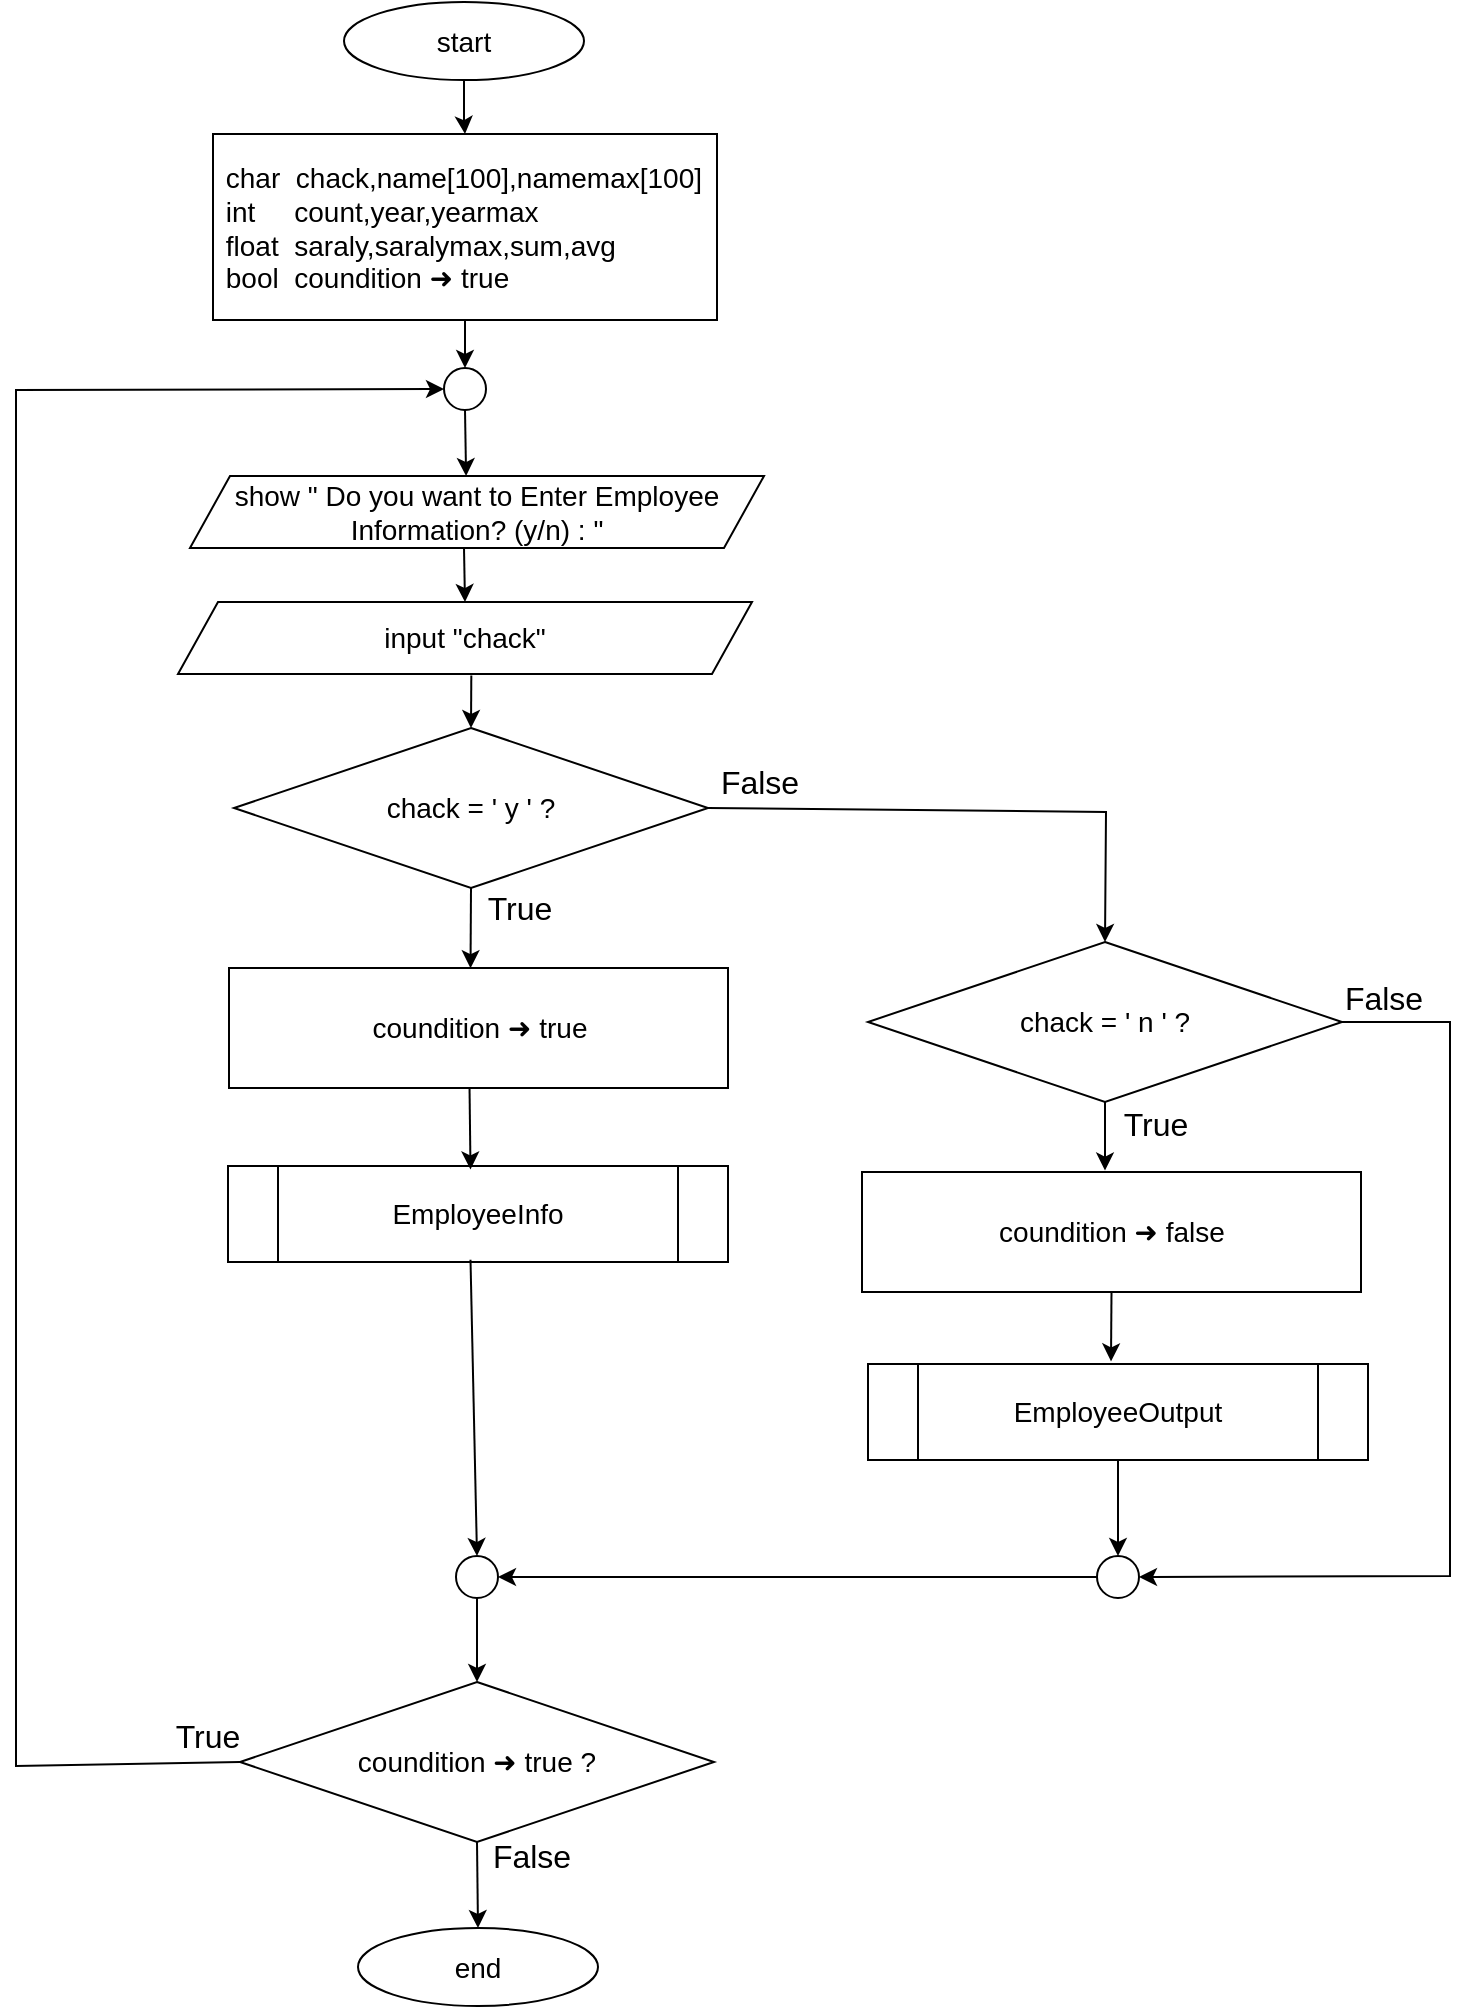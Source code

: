 <mxfile version="20.0.4" type="device" pages="4"><diagram id="g0OZ69ZkVsEsDH766_yy" name="Main"><mxGraphModel dx="1240" dy="694" grid="1" gridSize="3" guides="1" tooltips="1" connect="1" arrows="1" fold="1" page="1" pageScale="1" pageWidth="850" pageHeight="1100" math="0" shadow="0"><root><mxCell id="0"/><mxCell id="1" parent="0"/><mxCell id="MIorY-x5SXoDSQQRliM6-15" value="" style="edgeStyle=orthogonalEdgeStyle;rounded=0;orthogonalLoop=1;jettySize=auto;html=1;fontSize=14;" parent="1" source="dgIFqShaP1Jz9zi34PwF-1" target="dgIFqShaP1Jz9zi34PwF-3" edge="1"><mxGeometry relative="1" as="geometry"/></mxCell><mxCell id="dgIFqShaP1Jz9zi34PwF-1" value="start" style="ellipse;whiteSpace=wrap;html=1;fontSize=14;" parent="1" vertex="1"><mxGeometry x="275" y="36" width="120" height="39" as="geometry"/></mxCell><mxCell id="MIorY-x5SXoDSQQRliM6-19" value="" style="edgeStyle=orthogonalEdgeStyle;rounded=0;orthogonalLoop=1;jettySize=auto;html=1;fontSize=14;" parent="1" source="dgIFqShaP1Jz9zi34PwF-3" target="MIorY-x5SXoDSQQRliM6-10" edge="1"><mxGeometry relative="1" as="geometry"/></mxCell><mxCell id="dgIFqShaP1Jz9zi34PwF-3" value="&lt;span style=&quot;&quot;&gt;&amp;nbsp;char&amp;nbsp; chack,name[100],namemax[100]&lt;/span&gt;&lt;br style=&quot;&quot;&gt;&lt;span style=&quot;&quot;&gt;&amp;nbsp;int&amp;nbsp; &amp;nbsp; &amp;nbsp;count,year,yearmax&lt;/span&gt;&lt;br style=&quot;&quot;&gt;&lt;span style=&quot;&quot;&gt;&amp;nbsp;float&amp;nbsp; saraly,saralymax,sum,avg&lt;/span&gt;&lt;br style=&quot;&quot;&gt;&lt;span style=&quot;&quot;&gt;&amp;nbsp;bool&amp;nbsp; coundition ➜ true&lt;/span&gt;" style="rounded=0;whiteSpace=wrap;html=1;fontSize=14;align=left;" parent="1" vertex="1"><mxGeometry x="209.5" y="102" width="252" height="93" as="geometry"/></mxCell><mxCell id="MIorY-x5SXoDSQQRliM6-1" value="show &quot; Do you want to Enter Employee Information? (y/n) : &quot;" style="shape=parallelogram;perimeter=parallelogramPerimeter;whiteSpace=wrap;html=1;fixedSize=1;fontSize=14;" parent="1" vertex="1"><mxGeometry x="198" y="273" width="287" height="36" as="geometry"/></mxCell><mxCell id="MIorY-x5SXoDSQQRliM6-2" value="input &quot;chack&quot;" style="shape=parallelogram;perimeter=parallelogramPerimeter;whiteSpace=wrap;html=1;fixedSize=1;fontSize=14;" parent="1" vertex="1"><mxGeometry x="192" y="336" width="287" height="36" as="geometry"/></mxCell><mxCell id="MIorY-x5SXoDSQQRliM6-3" value="chack = ' y ' ?" style="rhombus;whiteSpace=wrap;html=1;fontSize=14;" parent="1" vertex="1"><mxGeometry x="220" y="399" width="237" height="80" as="geometry"/></mxCell><mxCell id="MIorY-x5SXoDSQQRliM6-5" value="EmployeeInfo" style="shape=process;whiteSpace=wrap;html=1;backgroundOutline=1;fontSize=14;" parent="1" vertex="1"><mxGeometry x="217" y="618" width="250" height="48" as="geometry"/></mxCell><mxCell id="MIorY-x5SXoDSQQRliM6-6" value="chack = ' n ' ?" style="rhombus;whiteSpace=wrap;html=1;fontSize=14;" parent="1" vertex="1"><mxGeometry x="537" y="506" width="237" height="80" as="geometry"/></mxCell><mxCell id="MIorY-x5SXoDSQQRliM6-7" value="EmployeeOutput" style="shape=process;whiteSpace=wrap;html=1;backgroundOutline=1;fontSize=14;" parent="1" vertex="1"><mxGeometry x="537" y="717" width="250" height="48" as="geometry"/></mxCell><mxCell id="MIorY-x5SXoDSQQRliM6-8" value="&lt;span style=&quot;text-align: left;&quot;&gt;coundition ➜ false&lt;/span&gt;" style="rounded=0;whiteSpace=wrap;html=1;fontSize=14;" parent="1" vertex="1"><mxGeometry x="534" y="621" width="249.5" height="60" as="geometry"/></mxCell><mxCell id="MIorY-x5SXoDSQQRliM6-9" value="&lt;span style=&quot;text-align: left;&quot;&gt;coundition ➜ true ?&lt;/span&gt;" style="rhombus;whiteSpace=wrap;html=1;fontSize=14;" parent="1" vertex="1"><mxGeometry x="223" y="876" width="237" height="80" as="geometry"/></mxCell><mxCell id="MIorY-x5SXoDSQQRliM6-10" value="" style="ellipse;whiteSpace=wrap;html=1;aspect=fixed;fontSize=14;" parent="1" vertex="1"><mxGeometry x="325" y="219" width="21" height="21" as="geometry"/></mxCell><mxCell id="MIorY-x5SXoDSQQRliM6-11" value="" style="ellipse;whiteSpace=wrap;html=1;aspect=fixed;fontSize=14;" parent="1" vertex="1"><mxGeometry x="331" y="813" width="21" height="21" as="geometry"/></mxCell><mxCell id="MIorY-x5SXoDSQQRliM6-12" value="end" style="ellipse;whiteSpace=wrap;html=1;fontSize=14;" parent="1" vertex="1"><mxGeometry x="282" y="999" width="120" height="39" as="geometry"/></mxCell><mxCell id="MIorY-x5SXoDSQQRliM6-22" value="" style="endArrow=classic;html=1;rounded=0;fontSize=14;exitX=0.5;exitY=1;exitDx=0;exitDy=0;entryX=0.481;entryY=0;entryDx=0;entryDy=0;entryPerimeter=0;" parent="1" source="MIorY-x5SXoDSQQRliM6-10" target="MIorY-x5SXoDSQQRliM6-1" edge="1"><mxGeometry width="50" height="50" relative="1" as="geometry"><mxPoint x="414" y="230" as="sourcePoint"/><mxPoint x="464" y="180" as="targetPoint"/></mxGeometry></mxCell><mxCell id="MIorY-x5SXoDSQQRliM6-23" value="" style="endArrow=classic;html=1;rounded=0;fontSize=14;entryX=0.5;entryY=0;entryDx=0;entryDy=0;" parent="1" target="MIorY-x5SXoDSQQRliM6-2" edge="1"><mxGeometry width="50" height="50" relative="1" as="geometry"><mxPoint x="335" y="309" as="sourcePoint"/><mxPoint x="464" y="315" as="targetPoint"/></mxGeometry></mxCell><mxCell id="MIorY-x5SXoDSQQRliM6-24" value="" style="endArrow=classic;html=1;rounded=0;fontSize=14;exitX=0.511;exitY=1.022;exitDx=0;exitDy=0;exitPerimeter=0;entryX=0.5;entryY=0;entryDx=0;entryDy=0;" parent="1" source="MIorY-x5SXoDSQQRliM6-2" target="MIorY-x5SXoDSQQRliM6-3" edge="1"><mxGeometry width="50" height="50" relative="1" as="geometry"><mxPoint x="372" y="509" as="sourcePoint"/><mxPoint x="422" y="459" as="targetPoint"/></mxGeometry></mxCell><mxCell id="MIorY-x5SXoDSQQRliM6-27" value="" style="endArrow=classic;html=1;rounded=0;fontSize=14;exitX=1;exitY=0.5;exitDx=0;exitDy=0;entryX=0.5;entryY=0;entryDx=0;entryDy=0;" parent="1" source="MIorY-x5SXoDSQQRliM6-3" target="MIorY-x5SXoDSQQRliM6-6" edge="1"><mxGeometry width="50" height="50" relative="1" as="geometry"><mxPoint x="588" y="482" as="sourcePoint"/><mxPoint x="654" y="504" as="targetPoint"/><Array as="points"><mxPoint x="656" y="441"/></Array></mxGeometry></mxCell><mxCell id="MIorY-x5SXoDSQQRliM6-28" value="" style="endArrow=classic;html=1;rounded=0;fontSize=14;exitX=0.5;exitY=1;exitDx=0;exitDy=0;entryX=0.487;entryY=-0.012;entryDx=0;entryDy=0;entryPerimeter=0;" parent="1" source="MIorY-x5SXoDSQQRliM6-6" target="MIorY-x5SXoDSQQRliM6-8" edge="1"><mxGeometry width="50" height="50" relative="1" as="geometry"><mxPoint x="588" y="632" as="sourcePoint"/><mxPoint x="638" y="582" as="targetPoint"/></mxGeometry></mxCell><mxCell id="MIorY-x5SXoDSQQRliM6-29" value="" style="endArrow=classic;html=1;rounded=0;fontSize=14;exitX=0.5;exitY=1;exitDx=0;exitDy=0;entryX=0.486;entryY=-0.027;entryDx=0;entryDy=0;entryPerimeter=0;" parent="1" source="MIorY-x5SXoDSQQRliM6-8" target="MIorY-x5SXoDSQQRliM6-7" edge="1"><mxGeometry width="50" height="50" relative="1" as="geometry"><mxPoint x="588" y="710" as="sourcePoint"/><mxPoint x="638" y="660" as="targetPoint"/></mxGeometry></mxCell><mxCell id="MIorY-x5SXoDSQQRliM6-31" value="" style="endArrow=classic;html=1;rounded=0;fontSize=14;exitX=0.5;exitY=1;exitDx=0;exitDy=0;entryX=0.5;entryY=0;entryDx=0;entryDy=0;" parent="1" source="MIorY-x5SXoDSQQRliM6-11" target="MIorY-x5SXoDSQQRliM6-9" edge="1"><mxGeometry width="50" height="50" relative="1" as="geometry"><mxPoint x="438" y="863" as="sourcePoint"/><mxPoint x="488" y="813" as="targetPoint"/></mxGeometry></mxCell><mxCell id="MIorY-x5SXoDSQQRliM6-32" value="" style="endArrow=classic;html=1;rounded=0;fontSize=14;exitX=0.5;exitY=1;exitDx=0;exitDy=0;entryX=0.5;entryY=0;entryDx=0;entryDy=0;" parent="1" source="MIorY-x5SXoDSQQRliM6-9" target="MIorY-x5SXoDSQQRliM6-12" edge="1"><mxGeometry width="50" height="50" relative="1" as="geometry"><mxPoint x="438" y="1013" as="sourcePoint"/><mxPoint x="488" y="963" as="targetPoint"/></mxGeometry></mxCell><mxCell id="MIorY-x5SXoDSQQRliM6-33" value="" style="endArrow=classic;html=1;rounded=0;fontSize=14;exitX=0;exitY=0.5;exitDx=0;exitDy=0;entryX=0;entryY=0.5;entryDx=0;entryDy=0;" parent="1" source="MIorY-x5SXoDSQQRliM6-9" target="MIorY-x5SXoDSQQRliM6-10" edge="1"><mxGeometry width="50" height="50" relative="1" as="geometry"><mxPoint x="438" y="821" as="sourcePoint"/><mxPoint x="177" y="450" as="targetPoint"/><Array as="points"><mxPoint x="111" y="918"/><mxPoint x="111" y="230"/></Array></mxGeometry></mxCell><mxCell id="HxZ6wcRzire-77UG-vOL-1" value="&lt;span style=&quot;text-align: left;&quot;&gt;coundition ➜ true&lt;/span&gt;" style="rounded=0;whiteSpace=wrap;html=1;fontSize=14;" parent="1" vertex="1"><mxGeometry x="217.5" y="519" width="249.5" height="60" as="geometry"/></mxCell><mxCell id="HxZ6wcRzire-77UG-vOL-3" value="" style="endArrow=classic;html=1;rounded=0;fontSize=14;exitX=0.5;exitY=1;exitDx=0;exitDy=0;entryX=0.484;entryY=0.002;entryDx=0;entryDy=0;entryPerimeter=0;" parent="1" source="MIorY-x5SXoDSQQRliM6-3" target="HxZ6wcRzire-77UG-vOL-1" edge="1"><mxGeometry width="50" height="50" relative="1" as="geometry"><mxPoint x="285" y="614" as="sourcePoint"/><mxPoint x="335" y="564" as="targetPoint"/></mxGeometry></mxCell><mxCell id="HxZ6wcRzire-77UG-vOL-4" value="" style="endArrow=classic;html=1;rounded=0;fontSize=14;exitX=0.482;exitY=0.993;exitDx=0;exitDy=0;exitPerimeter=0;entryX=0.485;entryY=0.036;entryDx=0;entryDy=0;entryPerimeter=0;" parent="1" source="HxZ6wcRzire-77UG-vOL-1" target="MIorY-x5SXoDSQQRliM6-5" edge="1"><mxGeometry width="50" height="50" relative="1" as="geometry"><mxPoint x="312" y="674" as="sourcePoint"/><mxPoint x="362" y="624" as="targetPoint"/></mxGeometry></mxCell><mxCell id="HxZ6wcRzire-77UG-vOL-5" value="" style="endArrow=classic;html=1;rounded=0;fontSize=14;exitX=0.485;exitY=0.976;exitDx=0;exitDy=0;exitPerimeter=0;entryX=0.5;entryY=0;entryDx=0;entryDy=0;" parent="1" source="MIorY-x5SXoDSQQRliM6-5" target="MIorY-x5SXoDSQQRliM6-11" edge="1"><mxGeometry width="50" height="50" relative="1" as="geometry"><mxPoint x="312" y="749" as="sourcePoint"/><mxPoint x="362" y="699" as="targetPoint"/></mxGeometry></mxCell><mxCell id="42Vak9J8Y2SrEU-0drXV-1" value="True" style="text;html=1;strokeColor=none;fillColor=none;align=center;verticalAlign=middle;whiteSpace=wrap;rounded=0;fontSize=16;" vertex="1" parent="1"><mxGeometry x="333" y="474" width="60" height="30" as="geometry"/></mxCell><mxCell id="42Vak9J8Y2SrEU-0drXV-2" value="True" style="text;html=1;strokeColor=none;fillColor=none;align=center;verticalAlign=middle;whiteSpace=wrap;rounded=0;fontSize=16;" vertex="1" parent="1"><mxGeometry x="177" y="888" width="60" height="30" as="geometry"/></mxCell><mxCell id="42Vak9J8Y2SrEU-0drXV-3" value="True" style="text;html=1;strokeColor=none;fillColor=none;align=center;verticalAlign=middle;whiteSpace=wrap;rounded=0;fontSize=16;" vertex="1" parent="1"><mxGeometry x="651" y="582" width="60" height="30" as="geometry"/></mxCell><mxCell id="42Vak9J8Y2SrEU-0drXV-4" value="" style="ellipse;whiteSpace=wrap;html=1;aspect=fixed;fontSize=14;" vertex="1" parent="1"><mxGeometry x="651.5" y="813" width="21" height="21" as="geometry"/></mxCell><mxCell id="42Vak9J8Y2SrEU-0drXV-5" value="" style="endArrow=classic;html=1;rounded=0;fontSize=16;exitX=1;exitY=0.5;exitDx=0;exitDy=0;entryX=1;entryY=0.5;entryDx=0;entryDy=0;" edge="1" parent="1" source="MIorY-x5SXoDSQQRliM6-6" target="42Vak9J8Y2SrEU-0drXV-4"><mxGeometry width="50" height="50" relative="1" as="geometry"><mxPoint x="249" y="725" as="sourcePoint"/><mxPoint x="299" y="675" as="targetPoint"/><Array as="points"><mxPoint x="828" y="546"/><mxPoint x="828" y="823"/></Array></mxGeometry></mxCell><mxCell id="42Vak9J8Y2SrEU-0drXV-6" value="" style="endArrow=classic;html=1;rounded=0;fontSize=16;exitX=0.5;exitY=1;exitDx=0;exitDy=0;entryX=0.5;entryY=0;entryDx=0;entryDy=0;" edge="1" parent="1" source="MIorY-x5SXoDSQQRliM6-7" target="42Vak9J8Y2SrEU-0drXV-4"><mxGeometry width="50" height="50" relative="1" as="geometry"><mxPoint x="249" y="725" as="sourcePoint"/><mxPoint x="299" y="675" as="targetPoint"/></mxGeometry></mxCell><mxCell id="42Vak9J8Y2SrEU-0drXV-7" value="" style="endArrow=classic;html=1;rounded=0;fontSize=16;exitX=0;exitY=0.5;exitDx=0;exitDy=0;entryX=1;entryY=0.5;entryDx=0;entryDy=0;" edge="1" parent="1" source="42Vak9J8Y2SrEU-0drXV-4" target="MIorY-x5SXoDSQQRliM6-11"><mxGeometry width="50" height="50" relative="1" as="geometry"><mxPoint x="441" y="806" as="sourcePoint"/><mxPoint x="491" y="756" as="targetPoint"/></mxGeometry></mxCell><mxCell id="lqqN_hZIhwnZF6uvNEIh-1" value="False" style="text;html=1;strokeColor=none;fillColor=none;align=center;verticalAlign=middle;whiteSpace=wrap;rounded=0;fontSize=16;" vertex="1" parent="1"><mxGeometry x="453" y="411" width="60" height="30" as="geometry"/></mxCell><mxCell id="lqqN_hZIhwnZF6uvNEIh-2" value="False" style="text;html=1;strokeColor=none;fillColor=none;align=center;verticalAlign=middle;whiteSpace=wrap;rounded=0;fontSize=16;" vertex="1" parent="1"><mxGeometry x="765" y="519" width="60" height="30" as="geometry"/></mxCell><mxCell id="lqqN_hZIhwnZF6uvNEIh-3" value="False" style="text;html=1;strokeColor=none;fillColor=none;align=center;verticalAlign=middle;whiteSpace=wrap;rounded=0;fontSize=16;" vertex="1" parent="1"><mxGeometry x="339" y="948" width="60" height="30" as="geometry"/></mxCell></root></mxGraphModel></diagram><diagram id="3F44iYVLhDMIgxT76AR5" name="EmployeeInfo"><mxGraphModel dx="1240" dy="694" grid="1" gridSize="3" guides="1" tooltips="1" connect="1" arrows="1" fold="1" page="1" pageScale="1" pageWidth="850" pageHeight="1100" math="0" shadow="0"><root><mxCell id="0"/><mxCell id="1" parent="0"/><mxCell id="gJ6qZpqbLIQTOEynk71U-1" value="start&lt;br&gt;EmployeeInfo" style="ellipse;whiteSpace=wrap;html=1;fontSize=14;" parent="1" vertex="1"><mxGeometry x="357.5" y="57" width="150" height="42" as="geometry"/></mxCell><mxCell id="MwlwFPsOWI4r9SppOMyb-1" value="show &quot; Employee Name : &quot;" style="shape=parallelogram;perimeter=parallelogramPerimeter;whiteSpace=wrap;html=1;fixedSize=1;fontSize=14;" parent="1" vertex="1"><mxGeometry x="289" y="240" width="287" height="36" as="geometry"/></mxCell><mxCell id="MwlwFPsOWI4r9SppOMyb-2" value="input &quot; name &quot;" style="shape=parallelogram;perimeter=parallelogramPerimeter;whiteSpace=wrap;html=1;fixedSize=1;fontSize=14;" parent="1" vertex="1"><mxGeometry x="281" y="312" width="287" height="36" as="geometry"/></mxCell><mxCell id="MwlwFPsOWI4r9SppOMyb-3" value="show &quot; Salary (Bath/Month) :&amp;nbsp;&quot;" style="shape=parallelogram;perimeter=parallelogramPerimeter;whiteSpace=wrap;html=1;fixedSize=1;fontSize=14;" parent="1" vertex="1"><mxGeometry x="278" y="390" width="287" height="36" as="geometry"/></mxCell><mxCell id="MwlwFPsOWI4r9SppOMyb-4" value="input &quot; saraly &quot;" style="shape=parallelogram;perimeter=parallelogramPerimeter;whiteSpace=wrap;html=1;fixedSize=1;fontSize=14;" parent="1" vertex="1"><mxGeometry x="282" y="468" width="287" height="36" as="geometry"/></mxCell><mxCell id="MwlwFPsOWI4r9SppOMyb-5" value="show &quot; Duration (Year) :&amp;nbsp; &quot;" style="shape=parallelogram;perimeter=parallelogramPerimeter;whiteSpace=wrap;html=1;fixedSize=1;fontSize=14;" parent="1" vertex="1"><mxGeometry x="275" y="543" width="287" height="36" as="geometry"/></mxCell><mxCell id="MwlwFPsOWI4r9SppOMyb-6" value="input &quot; year &quot;" style="shape=parallelogram;perimeter=parallelogramPerimeter;whiteSpace=wrap;html=1;fixedSize=1;fontSize=14;" parent="1" vertex="1"><mxGeometry x="275" y="618" width="287" height="36" as="geometry"/></mxCell><mxCell id="wZoK6qrfiZB4Dl-2E8B3-1" value="Calculate" style="shape=process;whiteSpace=wrap;html=1;backgroundOutline=1;fontSize=14;" parent="1" vertex="1"><mxGeometry x="296.5" y="702" width="250" height="48" as="geometry"/></mxCell><mxCell id="wZoK6qrfiZB4Dl-2E8B3-2" value="stop&lt;br&gt;EmployeeInfo" style="ellipse;whiteSpace=wrap;html=1;fontSize=14;" parent="1" vertex="1"><mxGeometry x="346.5" y="813" width="150" height="42" as="geometry"/></mxCell><mxCell id="SGZoQ5TDjsuDB-8B3T_1-2" value="" style="endArrow=classic;html=1;rounded=0;fontSize=14;exitX=0.5;exitY=1;exitDx=0;exitDy=0;" parent="1" source="MwlwFPsOWI4r9SppOMyb-1" edge="1"><mxGeometry width="50" height="50" relative="1" as="geometry"><mxPoint x="375" y="344" as="sourcePoint"/><mxPoint x="433" y="309" as="targetPoint"/></mxGeometry></mxCell><mxCell id="SGZoQ5TDjsuDB-8B3T_1-3" value="" style="endArrow=classic;html=1;rounded=0;fontSize=14;exitX=0.517;exitY=1;exitDx=0;exitDy=0;exitPerimeter=0;" parent="1" source="MwlwFPsOWI4r9SppOMyb-2" edge="1"><mxGeometry width="50" height="50" relative="1" as="geometry"><mxPoint x="375" y="440" as="sourcePoint"/><mxPoint x="429" y="387" as="targetPoint"/></mxGeometry></mxCell><mxCell id="SGZoQ5TDjsuDB-8B3T_1-4" value="" style="endArrow=classic;html=1;rounded=0;fontSize=14;exitX=0.522;exitY=0.996;exitDx=0;exitDy=0;exitPerimeter=0;" parent="1" source="MwlwFPsOWI4r9SppOMyb-3" edge="1"><mxGeometry width="50" height="50" relative="1" as="geometry"><mxPoint x="375" y="536" as="sourcePoint"/><mxPoint x="428" y="468" as="targetPoint"/></mxGeometry></mxCell><mxCell id="SGZoQ5TDjsuDB-8B3T_1-5" value="" style="endArrow=classic;html=1;rounded=0;fontSize=14;exitX=0.5;exitY=1;exitDx=0;exitDy=0;" parent="1" source="MwlwFPsOWI4r9SppOMyb-4" edge="1"><mxGeometry width="50" height="50" relative="1" as="geometry"><mxPoint x="375" y="629" as="sourcePoint"/><mxPoint x="425" y="543" as="targetPoint"/></mxGeometry></mxCell><mxCell id="SGZoQ5TDjsuDB-8B3T_1-6" value="" style="endArrow=classic;html=1;rounded=0;fontSize=14;entryX=0.516;entryY=0;entryDx=0;entryDy=0;exitX=0.518;exitY=1.012;exitDx=0;exitDy=0;exitPerimeter=0;entryPerimeter=0;" parent="1" source="MwlwFPsOWI4r9SppOMyb-5" target="MwlwFPsOWI4r9SppOMyb-6" edge="1"><mxGeometry width="50" height="50" relative="1" as="geometry"><mxPoint x="375" y="629" as="sourcePoint"/><mxPoint x="425" y="579" as="targetPoint"/></mxGeometry></mxCell><mxCell id="SGZoQ5TDjsuDB-8B3T_1-7" value="" style="endArrow=classic;html=1;rounded=0;fontSize=14;exitX=0.52;exitY=0.972;exitDx=0;exitDy=0;exitPerimeter=0;" parent="1" source="MwlwFPsOWI4r9SppOMyb-6" edge="1"><mxGeometry width="50" height="50" relative="1" as="geometry"><mxPoint x="375" y="725" as="sourcePoint"/><mxPoint x="424" y="699" as="targetPoint"/></mxGeometry></mxCell><mxCell id="SGZoQ5TDjsuDB-8B3T_1-8" value="" style="endArrow=classic;html=1;rounded=0;fontSize=14;exitX=0.5;exitY=1;exitDx=0;exitDy=0;entryX=0.5;entryY=0;entryDx=0;entryDy=0;" parent="1" source="wZoK6qrfiZB4Dl-2E8B3-1" target="wZoK6qrfiZB4Dl-2E8B3-2" edge="1"><mxGeometry width="50" height="50" relative="1" as="geometry"><mxPoint x="375" y="821" as="sourcePoint"/><mxPoint x="425" y="771" as="targetPoint"/></mxGeometry></mxCell><mxCell id="vL6pY5O2raBVfGtYoBS6-1" value="&lt;span style=&quot;text-align: left;&quot;&gt;count + 1&lt;/span&gt;" style="rounded=0;whiteSpace=wrap;html=1;fontSize=14;" vertex="1" parent="1"><mxGeometry x="307.75" y="144" width="249.5" height="60" as="geometry"/></mxCell><mxCell id="vL6pY5O2raBVfGtYoBS6-2" value="" style="endArrow=classic;html=1;rounded=0;exitX=0.5;exitY=1;exitDx=0;exitDy=0;entryX=0.5;entryY=0;entryDx=0;entryDy=0;" edge="1" parent="1" source="gJ6qZpqbLIQTOEynk71U-1" target="vL6pY5O2raBVfGtYoBS6-1"><mxGeometry width="50" height="50" relative="1" as="geometry"><mxPoint x="399" y="251" as="sourcePoint"/><mxPoint x="449" y="201" as="targetPoint"/></mxGeometry></mxCell><mxCell id="vL6pY5O2raBVfGtYoBS6-3" value="" style="endArrow=classic;html=1;rounded=0;exitX=0.5;exitY=1;exitDx=0;exitDy=0;entryX=0.5;entryY=0;entryDx=0;entryDy=0;" edge="1" parent="1" source="vL6pY5O2raBVfGtYoBS6-1" target="MwlwFPsOWI4r9SppOMyb-1"><mxGeometry width="50" height="50" relative="1" as="geometry"><mxPoint x="399" y="251" as="sourcePoint"/><mxPoint x="449" y="201" as="targetPoint"/></mxGeometry></mxCell></root></mxGraphModel></diagram><diagram id="00mqWBY6XkQl4-fK6Ut_" name="Calculate"><mxGraphModel dx="868" dy="486" grid="1" gridSize="3" guides="1" tooltips="1" connect="1" arrows="1" fold="1" page="1" pageScale="1" pageWidth="850" pageHeight="1100" math="0" shadow="0"><root><mxCell id="0"/><mxCell id="1" parent="0"/><mxCell id="SY6V5lSGSUdBz60aBeE_-1" value="start&lt;br&gt;Calculate" style="ellipse;whiteSpace=wrap;html=1;fontSize=14;" parent="1" vertex="1"><mxGeometry x="325.75" y="87" width="150" height="42" as="geometry"/></mxCell><mxCell id="nz5zgSvXe2FLXzU0NUMm-1" value="&lt;span style=&quot;text-align: left;&quot;&gt;sum + saraly&amp;nbsp;&lt;/span&gt;➜ sum" style="rounded=0;whiteSpace=wrap;html=1;fontSize=14;" parent="1" vertex="1"><mxGeometry x="276" y="174" width="249.5" height="60" as="geometry"/></mxCell><mxCell id="nz5zgSvXe2FLXzU0NUMm-2" value="&lt;span style=&quot;text-align: left;&quot;&gt;sum / count&amp;nbsp;&lt;/span&gt;➜ avg" style="rounded=0;whiteSpace=wrap;html=1;fontSize=14;" parent="1" vertex="1"><mxGeometry x="276" y="270" width="249.5" height="60" as="geometry"/></mxCell><mxCell id="g6r2q3H96jwu5sFuUzvU-1" value="saraly &amp;gt;= saralymax ?" style="rhombus;whiteSpace=wrap;html=1;fontSize=14;" parent="1" vertex="1"><mxGeometry x="282.25" y="366" width="237" height="80" as="geometry"/></mxCell><mxCell id="eDOXP7zbQkHnGN27sfX1-1" value="&lt;div style=&quot;text-align: left;&quot;&gt;saraly&amp;nbsp;&lt;span style=&quot;text-align: center;&quot;&gt;➜ saralymax&lt;/span&gt;&lt;br&gt;&lt;/div&gt;" style="rounded=0;whiteSpace=wrap;html=1;fontSize=14;" parent="1" vertex="1"><mxGeometry x="276" y="483" width="249.5" height="60" as="geometry"/></mxCell><mxCell id="eDOXP7zbQkHnGN27sfX1-2" value="&lt;div style=&quot;text-align: left;&quot;&gt;name&amp;nbsp;&lt;span style=&quot;text-align: center;&quot;&gt;➜ namemax&lt;/span&gt;&lt;br&gt;&lt;/div&gt;" style="rounded=0;whiteSpace=wrap;html=1;fontSize=14;" parent="1" vertex="1"><mxGeometry x="276" y="579" width="249.5" height="60" as="geometry"/></mxCell><mxCell id="eDOXP7zbQkHnGN27sfX1-3" value="&lt;div style=&quot;text-align: left;&quot;&gt;year&amp;nbsp;&lt;span style=&quot;text-align: center;&quot;&gt;➜ yearmax&lt;/span&gt;&lt;br&gt;&lt;/div&gt;" style="rounded=0;whiteSpace=wrap;html=1;fontSize=14;" parent="1" vertex="1"><mxGeometry x="276" y="675" width="249.5" height="60" as="geometry"/></mxCell><mxCell id="eDOXP7zbQkHnGN27sfX1-4" value="stop&lt;br&gt;Calculate" style="ellipse;whiteSpace=wrap;html=1;fontSize=14;" parent="1" vertex="1"><mxGeometry x="325.75" y="900" width="150" height="42" as="geometry"/></mxCell><mxCell id="eDOXP7zbQkHnGN27sfX1-5" value="" style="endArrow=classic;html=1;rounded=0;fontSize=14;exitX=0.5;exitY=1;exitDx=0;exitDy=0;entryX=0.5;entryY=0;entryDx=0;entryDy=0;" parent="1" source="SY6V5lSGSUdBz60aBeE_-1" target="nz5zgSvXe2FLXzU0NUMm-1" edge="1"><mxGeometry width="50" height="50" relative="1" as="geometry"><mxPoint x="370.75" y="443" as="sourcePoint"/><mxPoint x="420.75" y="393" as="targetPoint"/></mxGeometry></mxCell><mxCell id="eDOXP7zbQkHnGN27sfX1-6" value="" style="endArrow=classic;html=1;rounded=0;fontSize=14;exitX=0.5;exitY=1;exitDx=0;exitDy=0;entryX=0.5;entryY=0;entryDx=0;entryDy=0;" parent="1" source="nz5zgSvXe2FLXzU0NUMm-1" target="nz5zgSvXe2FLXzU0NUMm-2" edge="1"><mxGeometry width="50" height="50" relative="1" as="geometry"><mxPoint x="370.75" y="311" as="sourcePoint"/><mxPoint x="420.75" y="261" as="targetPoint"/></mxGeometry></mxCell><mxCell id="eDOXP7zbQkHnGN27sfX1-7" value="" style="endArrow=classic;html=1;rounded=0;fontSize=14;exitX=0.5;exitY=1;exitDx=0;exitDy=0;entryX=0.5;entryY=0;entryDx=0;entryDy=0;" parent="1" source="nz5zgSvXe2FLXzU0NUMm-2" target="g6r2q3H96jwu5sFuUzvU-1" edge="1"><mxGeometry width="50" height="50" relative="1" as="geometry"><mxPoint x="370.75" y="311" as="sourcePoint"/><mxPoint x="420.75" y="261" as="targetPoint"/></mxGeometry></mxCell><mxCell id="eDOXP7zbQkHnGN27sfX1-8" value="" style="endArrow=classic;html=1;rounded=0;fontSize=14;exitX=0.5;exitY=1;exitDx=0;exitDy=0;entryX=0.5;entryY=0;entryDx=0;entryDy=0;" parent="1" source="g6r2q3H96jwu5sFuUzvU-1" target="eDOXP7zbQkHnGN27sfX1-1" edge="1"><mxGeometry width="50" height="50" relative="1" as="geometry"><mxPoint x="370.75" y="443" as="sourcePoint"/><mxPoint x="420.75" y="393" as="targetPoint"/></mxGeometry></mxCell><mxCell id="eDOXP7zbQkHnGN27sfX1-9" value="" style="endArrow=classic;html=1;rounded=0;fontSize=14;exitX=0.5;exitY=1;exitDx=0;exitDy=0;" parent="1" source="eDOXP7zbQkHnGN27sfX1-1" target="eDOXP7zbQkHnGN27sfX1-2" edge="1"><mxGeometry width="50" height="50" relative="1" as="geometry"><mxPoint x="370.75" y="710" as="sourcePoint"/><mxPoint x="420.75" y="660" as="targetPoint"/></mxGeometry></mxCell><mxCell id="eDOXP7zbQkHnGN27sfX1-10" value="" style="endArrow=classic;html=1;rounded=0;fontSize=14;exitX=0.5;exitY=1;exitDx=0;exitDy=0;entryX=0.5;entryY=0;entryDx=0;entryDy=0;" parent="1" source="eDOXP7zbQkHnGN27sfX1-2" target="eDOXP7zbQkHnGN27sfX1-3" edge="1"><mxGeometry width="50" height="50" relative="1" as="geometry"><mxPoint x="370.75" y="710" as="sourcePoint"/><mxPoint x="420.75" y="660" as="targetPoint"/></mxGeometry></mxCell><mxCell id="eDOXP7zbQkHnGN27sfX1-12" value="" style="endArrow=classic;html=1;rounded=0;fontSize=14;exitX=1;exitY=0.5;exitDx=0;exitDy=0;entryX=1;entryY=0.5;entryDx=0;entryDy=0;" parent="1" source="g6r2q3H96jwu5sFuUzvU-1" target="XRC87lJ0HXUWaXCHM4Wr-1" edge="1"><mxGeometry width="50" height="50" relative="1" as="geometry"><mxPoint x="268.75" y="446" as="sourcePoint"/><mxPoint x="598.75" y="687" as="targetPoint"/><Array as="points"><mxPoint x="691.75" y="406"/><mxPoint x="691.75" y="818"/></Array></mxGeometry></mxCell><mxCell id="XRC87lJ0HXUWaXCHM4Wr-1" value="" style="ellipse;whiteSpace=wrap;html=1;aspect=fixed;fontSize=14;" parent="1" vertex="1"><mxGeometry x="390.25" y="807" width="21" height="21" as="geometry"/></mxCell><mxCell id="XRC87lJ0HXUWaXCHM4Wr-2" value="" style="endArrow=classic;html=1;rounded=0;fontSize=14;exitX=0.5;exitY=1;exitDx=0;exitDy=0;entryX=0.5;entryY=0;entryDx=0;entryDy=0;" parent="1" source="eDOXP7zbQkHnGN27sfX1-3" target="XRC87lJ0HXUWaXCHM4Wr-1" edge="1"><mxGeometry width="50" height="50" relative="1" as="geometry"><mxPoint x="394.75" y="758" as="sourcePoint"/><mxPoint x="444.75" y="708" as="targetPoint"/></mxGeometry></mxCell><mxCell id="XRC87lJ0HXUWaXCHM4Wr-3" value="" style="endArrow=classic;html=1;rounded=0;fontSize=14;entryX=0.5;entryY=0;entryDx=0;entryDy=0;" parent="1" target="eDOXP7zbQkHnGN27sfX1-4" edge="1"><mxGeometry width="50" height="50" relative="1" as="geometry"><mxPoint x="400.75" y="828" as="sourcePoint"/><mxPoint x="444.75" y="708" as="targetPoint"/></mxGeometry></mxCell><mxCell id="Jyx1UeVlxWrO9x4CM7AP-1" value="True" style="text;html=1;strokeColor=none;fillColor=none;align=center;verticalAlign=middle;whiteSpace=wrap;rounded=0;fontSize=16;" vertex="1" parent="1"><mxGeometry x="395" y="441" width="60" height="30" as="geometry"/></mxCell><mxCell id="Jyx1UeVlxWrO9x4CM7AP-2" value="False" style="text;html=1;strokeColor=none;fillColor=none;align=center;verticalAlign=middle;whiteSpace=wrap;rounded=0;fontSize=16;" vertex="1" parent="1"><mxGeometry x="513" y="372" width="60" height="30" as="geometry"/></mxCell></root></mxGraphModel></diagram><diagram id="0TMujl-M8Q0ekjqZPVwz" name="EmployeeOutput"><mxGraphModel dx="1736" dy="972" grid="1" gridSize="3" guides="1" tooltips="1" connect="1" arrows="1" fold="1" page="1" pageScale="1" pageWidth="850" pageHeight="1100" math="0" shadow="0"><root><mxCell id="0"/><mxCell id="1" parent="0"/><mxCell id="h39MeH7BYND1lTcwcghN-1" value="start&lt;br&gt;EmployeeOutput" style="ellipse;whiteSpace=wrap;html=1;fontSize=14;" parent="1" vertex="1"><mxGeometry x="367" y="96" width="150" height="42" as="geometry"/></mxCell><mxCell id="jrV0cTftldeTVDHW0Vnl-1" value="show &quot; Average of Salary :&amp;nbsp; &amp;nbsp; Bath &quot; + avg" style="shape=parallelogram;perimeter=parallelogramPerimeter;whiteSpace=wrap;html=1;fixedSize=1;fontSize=14;" parent="1" vertex="1"><mxGeometry x="298.5" y="189" width="287" height="36" as="geometry"/></mxCell><mxCell id="jrV0cTftldeTVDHW0Vnl-2" value="show &quot; Payment of every month :&amp;nbsp; &amp;nbsp; &amp;nbsp; &amp;nbsp; Bath &quot; + sum" style="shape=parallelogram;perimeter=parallelogramPerimeter;whiteSpace=wrap;html=1;fixedSize=1;fontSize=14;" parent="1" vertex="1"><mxGeometry x="265" y="276" width="354" height="36" as="geometry"/></mxCell><mxCell id="jrV0cTftldeTVDHW0Vnl-3" value="show &quot; ** Most salary in this business ** &quot;" style="shape=parallelogram;perimeter=parallelogramPerimeter;whiteSpace=wrap;html=1;fixedSize=1;fontSize=14;" parent="1" vertex="1"><mxGeometry x="277" y="363" width="312" height="36" as="geometry"/></mxCell><mxCell id="jrV0cTftldeTVDHW0Vnl-4" value="show &quot; Name :&amp;nbsp; &amp;nbsp; (&amp;nbsp; &amp;nbsp; Years) &quot;&amp;nbsp; + namemax,yearmax" style="shape=parallelogram;perimeter=parallelogramPerimeter;whiteSpace=wrap;html=1;fixedSize=1;fontSize=14;" parent="1" vertex="1"><mxGeometry x="264" y="450" width="354" height="36" as="geometry"/></mxCell><mxCell id="jrV0cTftldeTVDHW0Vnl-5" value="show &quot; Salary :&amp;nbsp; &amp;nbsp; Bath &quot;&amp;nbsp; + saralymax" style="shape=parallelogram;perimeter=parallelogramPerimeter;whiteSpace=wrap;html=1;fixedSize=1;fontSize=14;" parent="1" vertex="1"><mxGeometry x="277" y="537" width="303" height="36" as="geometry"/></mxCell><mxCell id="jrV0cTftldeTVDHW0Vnl-6" value="stop&lt;br&gt;EmployeeOutput" style="ellipse;whiteSpace=wrap;html=1;fontSize=14;" parent="1" vertex="1"><mxGeometry x="364" y="675" width="150" height="42" as="geometry"/></mxCell><mxCell id="jrV0cTftldeTVDHW0Vnl-7" value="" style="endArrow=classic;html=1;rounded=0;fontSize=14;exitX=0.5;exitY=1;exitDx=0;exitDy=0;entryX=0.5;entryY=0;entryDx=0;entryDy=0;" parent="1" source="h39MeH7BYND1lTcwcghN-1" target="jrV0cTftldeTVDHW0Vnl-1" edge="1"><mxGeometry width="50" height="50" relative="1" as="geometry"><mxPoint x="415" y="242" as="sourcePoint"/><mxPoint x="465" y="192" as="targetPoint"/></mxGeometry></mxCell><mxCell id="jrV0cTftldeTVDHW0Vnl-8" value="" style="endArrow=classic;html=1;rounded=0;fontSize=14;exitX=0.5;exitY=1;exitDx=0;exitDy=0;entryX=0.5;entryY=0;entryDx=0;entryDy=0;" parent="1" source="jrV0cTftldeTVDHW0Vnl-1" target="jrV0cTftldeTVDHW0Vnl-2" edge="1"><mxGeometry width="50" height="50" relative="1" as="geometry"><mxPoint x="415" y="374" as="sourcePoint"/><mxPoint x="465" y="324" as="targetPoint"/></mxGeometry></mxCell><mxCell id="jrV0cTftldeTVDHW0Vnl-9" value="" style="endArrow=classic;html=1;rounded=0;fontSize=14;exitX=0.5;exitY=1;exitDx=0;exitDy=0;entryX=0.522;entryY=0.056;entryDx=0;entryDy=0;entryPerimeter=0;" parent="1" source="jrV0cTftldeTVDHW0Vnl-2" target="jrV0cTftldeTVDHW0Vnl-3" edge="1"><mxGeometry width="50" height="50" relative="1" as="geometry"><mxPoint x="415" y="509" as="sourcePoint"/><mxPoint x="465" y="459" as="targetPoint"/></mxGeometry></mxCell><mxCell id="jrV0cTftldeTVDHW0Vnl-10" value="" style="endArrow=classic;html=1;rounded=0;fontSize=14;exitX=0.526;exitY=1.028;exitDx=0;exitDy=0;entryX=0.5;entryY=0;entryDx=0;entryDy=0;exitPerimeter=0;" parent="1" source="jrV0cTftldeTVDHW0Vnl-3" target="jrV0cTftldeTVDHW0Vnl-4" edge="1"><mxGeometry width="50" height="50" relative="1" as="geometry"><mxPoint x="415" y="641" as="sourcePoint"/><mxPoint x="465" y="591" as="targetPoint"/></mxGeometry></mxCell><mxCell id="jrV0cTftldeTVDHW0Vnl-11" value="" style="endArrow=classic;html=1;rounded=0;fontSize=14;exitX=0.5;exitY=1;exitDx=0;exitDy=0;entryX=0.541;entryY=0.028;entryDx=0;entryDy=0;entryPerimeter=0;" parent="1" source="jrV0cTftldeTVDHW0Vnl-4" target="jrV0cTftldeTVDHW0Vnl-5" edge="1"><mxGeometry width="50" height="50" relative="1" as="geometry"><mxPoint x="415" y="641" as="sourcePoint"/><mxPoint x="465" y="591" as="targetPoint"/></mxGeometry></mxCell><mxCell id="jrV0cTftldeTVDHW0Vnl-12" value="" style="endArrow=classic;html=1;rounded=0;fontSize=14;exitX=0.528;exitY=1;exitDx=0;exitDy=0;exitPerimeter=0;entryX=0.5;entryY=0;entryDx=0;entryDy=0;" parent="1" source="jrV0cTftldeTVDHW0Vnl-5" target="jrV0cTftldeTVDHW0Vnl-6" edge="1"><mxGeometry width="50" height="50" relative="1" as="geometry"><mxPoint x="415" y="641" as="sourcePoint"/><mxPoint x="465" y="591" as="targetPoint"/></mxGeometry></mxCell></root></mxGraphModel></diagram></mxfile>